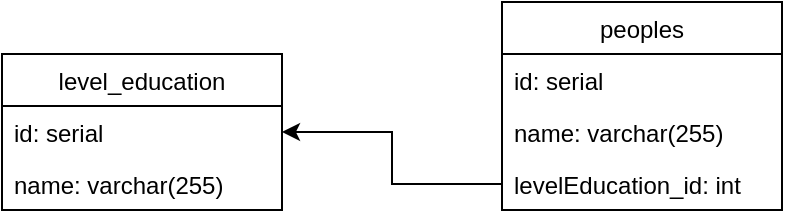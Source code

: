 <mxfile version="14.7.7" type="device"><diagram id="HvfwT7gUszg-r-rid24L" name="Page-1"><mxGraphModel dx="481" dy="784" grid="1" gridSize="10" guides="1" tooltips="1" connect="1" arrows="1" fold="1" page="1" pageScale="1" pageWidth="850" pageHeight="1100" math="0" shadow="0"><root><mxCell id="0"/><mxCell id="1" parent="0"/><mxCell id="p3L4kEAv3y39THmXUamt-4" value="level_education" style="swimlane;fontStyle=0;childLayout=stackLayout;horizontal=1;startSize=26;horizontalStack=0;resizeParent=1;resizeParentMax=0;resizeLast=0;collapsible=1;marginBottom=0;" vertex="1" parent="1"><mxGeometry x="50" y="250" width="140" height="78" as="geometry"/></mxCell><mxCell id="p3L4kEAv3y39THmXUamt-5" value="id: serial" style="text;strokeColor=none;fillColor=none;align=left;verticalAlign=top;spacingLeft=4;spacingRight=4;overflow=hidden;rotatable=0;points=[[0,0.5],[1,0.5]];portConstraint=eastwest;" vertex="1" parent="p3L4kEAv3y39THmXUamt-4"><mxGeometry y="26" width="140" height="26" as="geometry"/></mxCell><mxCell id="p3L4kEAv3y39THmXUamt-6" value="name: varchar(255)" style="text;strokeColor=none;fillColor=none;align=left;verticalAlign=top;spacingLeft=4;spacingRight=4;overflow=hidden;rotatable=0;points=[[0,0.5],[1,0.5]];portConstraint=eastwest;" vertex="1" parent="p3L4kEAv3y39THmXUamt-4"><mxGeometry y="52" width="140" height="26" as="geometry"/></mxCell><mxCell id="p3L4kEAv3y39THmXUamt-8" value="peoples" style="swimlane;fontStyle=0;childLayout=stackLayout;horizontal=1;startSize=26;horizontalStack=0;resizeParent=1;resizeParentMax=0;resizeLast=0;collapsible=1;marginBottom=0;" vertex="1" parent="1"><mxGeometry x="300" y="224" width="140" height="104" as="geometry"/></mxCell><mxCell id="p3L4kEAv3y39THmXUamt-9" value="id: serial" style="text;strokeColor=none;fillColor=none;align=left;verticalAlign=top;spacingLeft=4;spacingRight=4;overflow=hidden;rotatable=0;points=[[0,0.5],[1,0.5]];portConstraint=eastwest;" vertex="1" parent="p3L4kEAv3y39THmXUamt-8"><mxGeometry y="26" width="140" height="26" as="geometry"/></mxCell><mxCell id="p3L4kEAv3y39THmXUamt-10" value="name: varchar(255)" style="text;strokeColor=none;fillColor=none;align=left;verticalAlign=top;spacingLeft=4;spacingRight=4;overflow=hidden;rotatable=0;points=[[0,0.5],[1,0.5]];portConstraint=eastwest;" vertex="1" parent="p3L4kEAv3y39THmXUamt-8"><mxGeometry y="52" width="140" height="26" as="geometry"/></mxCell><mxCell id="p3L4kEAv3y39THmXUamt-12" value="levelEducation_id: int" style="text;strokeColor=none;fillColor=none;align=left;verticalAlign=top;spacingLeft=4;spacingRight=4;overflow=hidden;rotatable=0;points=[[0,0.5],[1,0.5]];portConstraint=eastwest;" vertex="1" parent="p3L4kEAv3y39THmXUamt-8"><mxGeometry y="78" width="140" height="26" as="geometry"/></mxCell><mxCell id="p3L4kEAv3y39THmXUamt-13" style="edgeStyle=orthogonalEdgeStyle;rounded=0;orthogonalLoop=1;jettySize=auto;html=1;exitX=0;exitY=0.5;exitDx=0;exitDy=0;entryX=1;entryY=0.5;entryDx=0;entryDy=0;" edge="1" parent="1" source="p3L4kEAv3y39THmXUamt-12" target="p3L4kEAv3y39THmXUamt-5"><mxGeometry relative="1" as="geometry"/></mxCell></root></mxGraphModel></diagram></mxfile>
